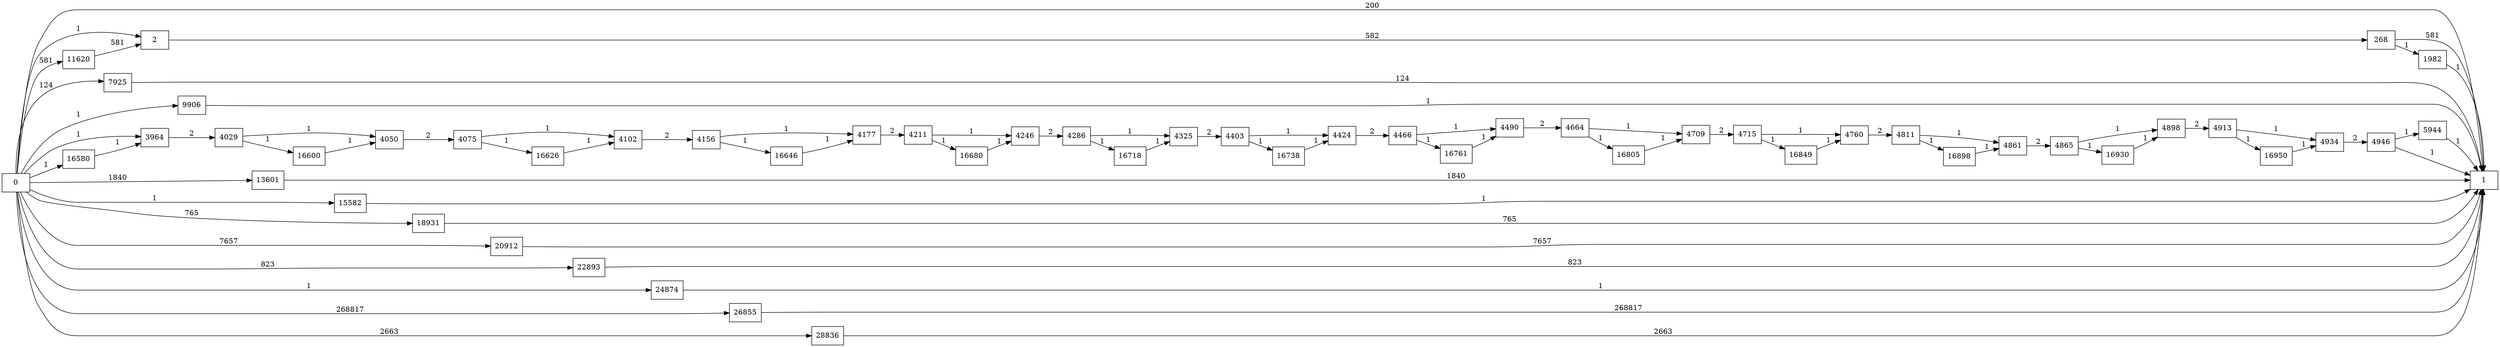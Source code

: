 digraph {
	graph [rankdir=LR]
	node [shape=rectangle]
	2 -> 268 [label=582]
	268 -> 1 [label=581]
	268 -> 1982 [label=1]
	1982 -> 1 [label=1]
	3964 -> 4029 [label=2]
	4029 -> 4050 [label=1]
	4029 -> 16600 [label=1]
	4050 -> 4075 [label=2]
	4075 -> 4102 [label=1]
	4075 -> 16626 [label=1]
	4102 -> 4156 [label=2]
	4156 -> 4177 [label=1]
	4156 -> 16646 [label=1]
	4177 -> 4211 [label=2]
	4211 -> 4246 [label=1]
	4211 -> 16680 [label=1]
	4246 -> 4286 [label=2]
	4286 -> 4325 [label=1]
	4286 -> 16718 [label=1]
	4325 -> 4403 [label=2]
	4403 -> 4424 [label=1]
	4403 -> 16738 [label=1]
	4424 -> 4466 [label=2]
	4466 -> 4490 [label=1]
	4466 -> 16761 [label=1]
	4490 -> 4664 [label=2]
	4664 -> 4709 [label=1]
	4664 -> 16805 [label=1]
	4709 -> 4715 [label=2]
	4715 -> 4760 [label=1]
	4715 -> 16849 [label=1]
	4760 -> 4811 [label=2]
	4811 -> 4861 [label=1]
	4811 -> 16898 [label=1]
	4861 -> 4865 [label=2]
	4865 -> 4898 [label=1]
	4865 -> 16930 [label=1]
	4898 -> 4913 [label=2]
	4913 -> 4934 [label=1]
	4913 -> 16950 [label=1]
	4934 -> 4946 [label=2]
	4946 -> 1 [label=1]
	4946 -> 5944 [label=1]
	5944 -> 1 [label=1]
	7925 -> 1 [label=124]
	9906 -> 1 [label=1]
	11620 -> 2 [label=581]
	13601 -> 1 [label=1840]
	15582 -> 1 [label=1]
	16580 -> 3964 [label=1]
	16600 -> 4050 [label=1]
	16626 -> 4102 [label=1]
	16646 -> 4177 [label=1]
	16680 -> 4246 [label=1]
	16718 -> 4325 [label=1]
	16738 -> 4424 [label=1]
	16761 -> 4490 [label=1]
	16805 -> 4709 [label=1]
	16849 -> 4760 [label=1]
	16898 -> 4861 [label=1]
	16930 -> 4898 [label=1]
	16950 -> 4934 [label=1]
	18931 -> 1 [label=765]
	20912 -> 1 [label=7657]
	22893 -> 1 [label=823]
	24874 -> 1 [label=1]
	26855 -> 1 [label=268817]
	28836 -> 1 [label=2663]
	0 -> 2 [label=1]
	0 -> 3964 [label=1]
	0 -> 1 [label=200]
	0 -> 7925 [label=124]
	0 -> 9906 [label=1]
	0 -> 11620 [label=581]
	0 -> 13601 [label=1840]
	0 -> 15582 [label=1]
	0 -> 16580 [label=1]
	0 -> 18931 [label=765]
	0 -> 20912 [label=7657]
	0 -> 22893 [label=823]
	0 -> 24874 [label=1]
	0 -> 26855 [label=268817]
	0 -> 28836 [label=2663]
}
